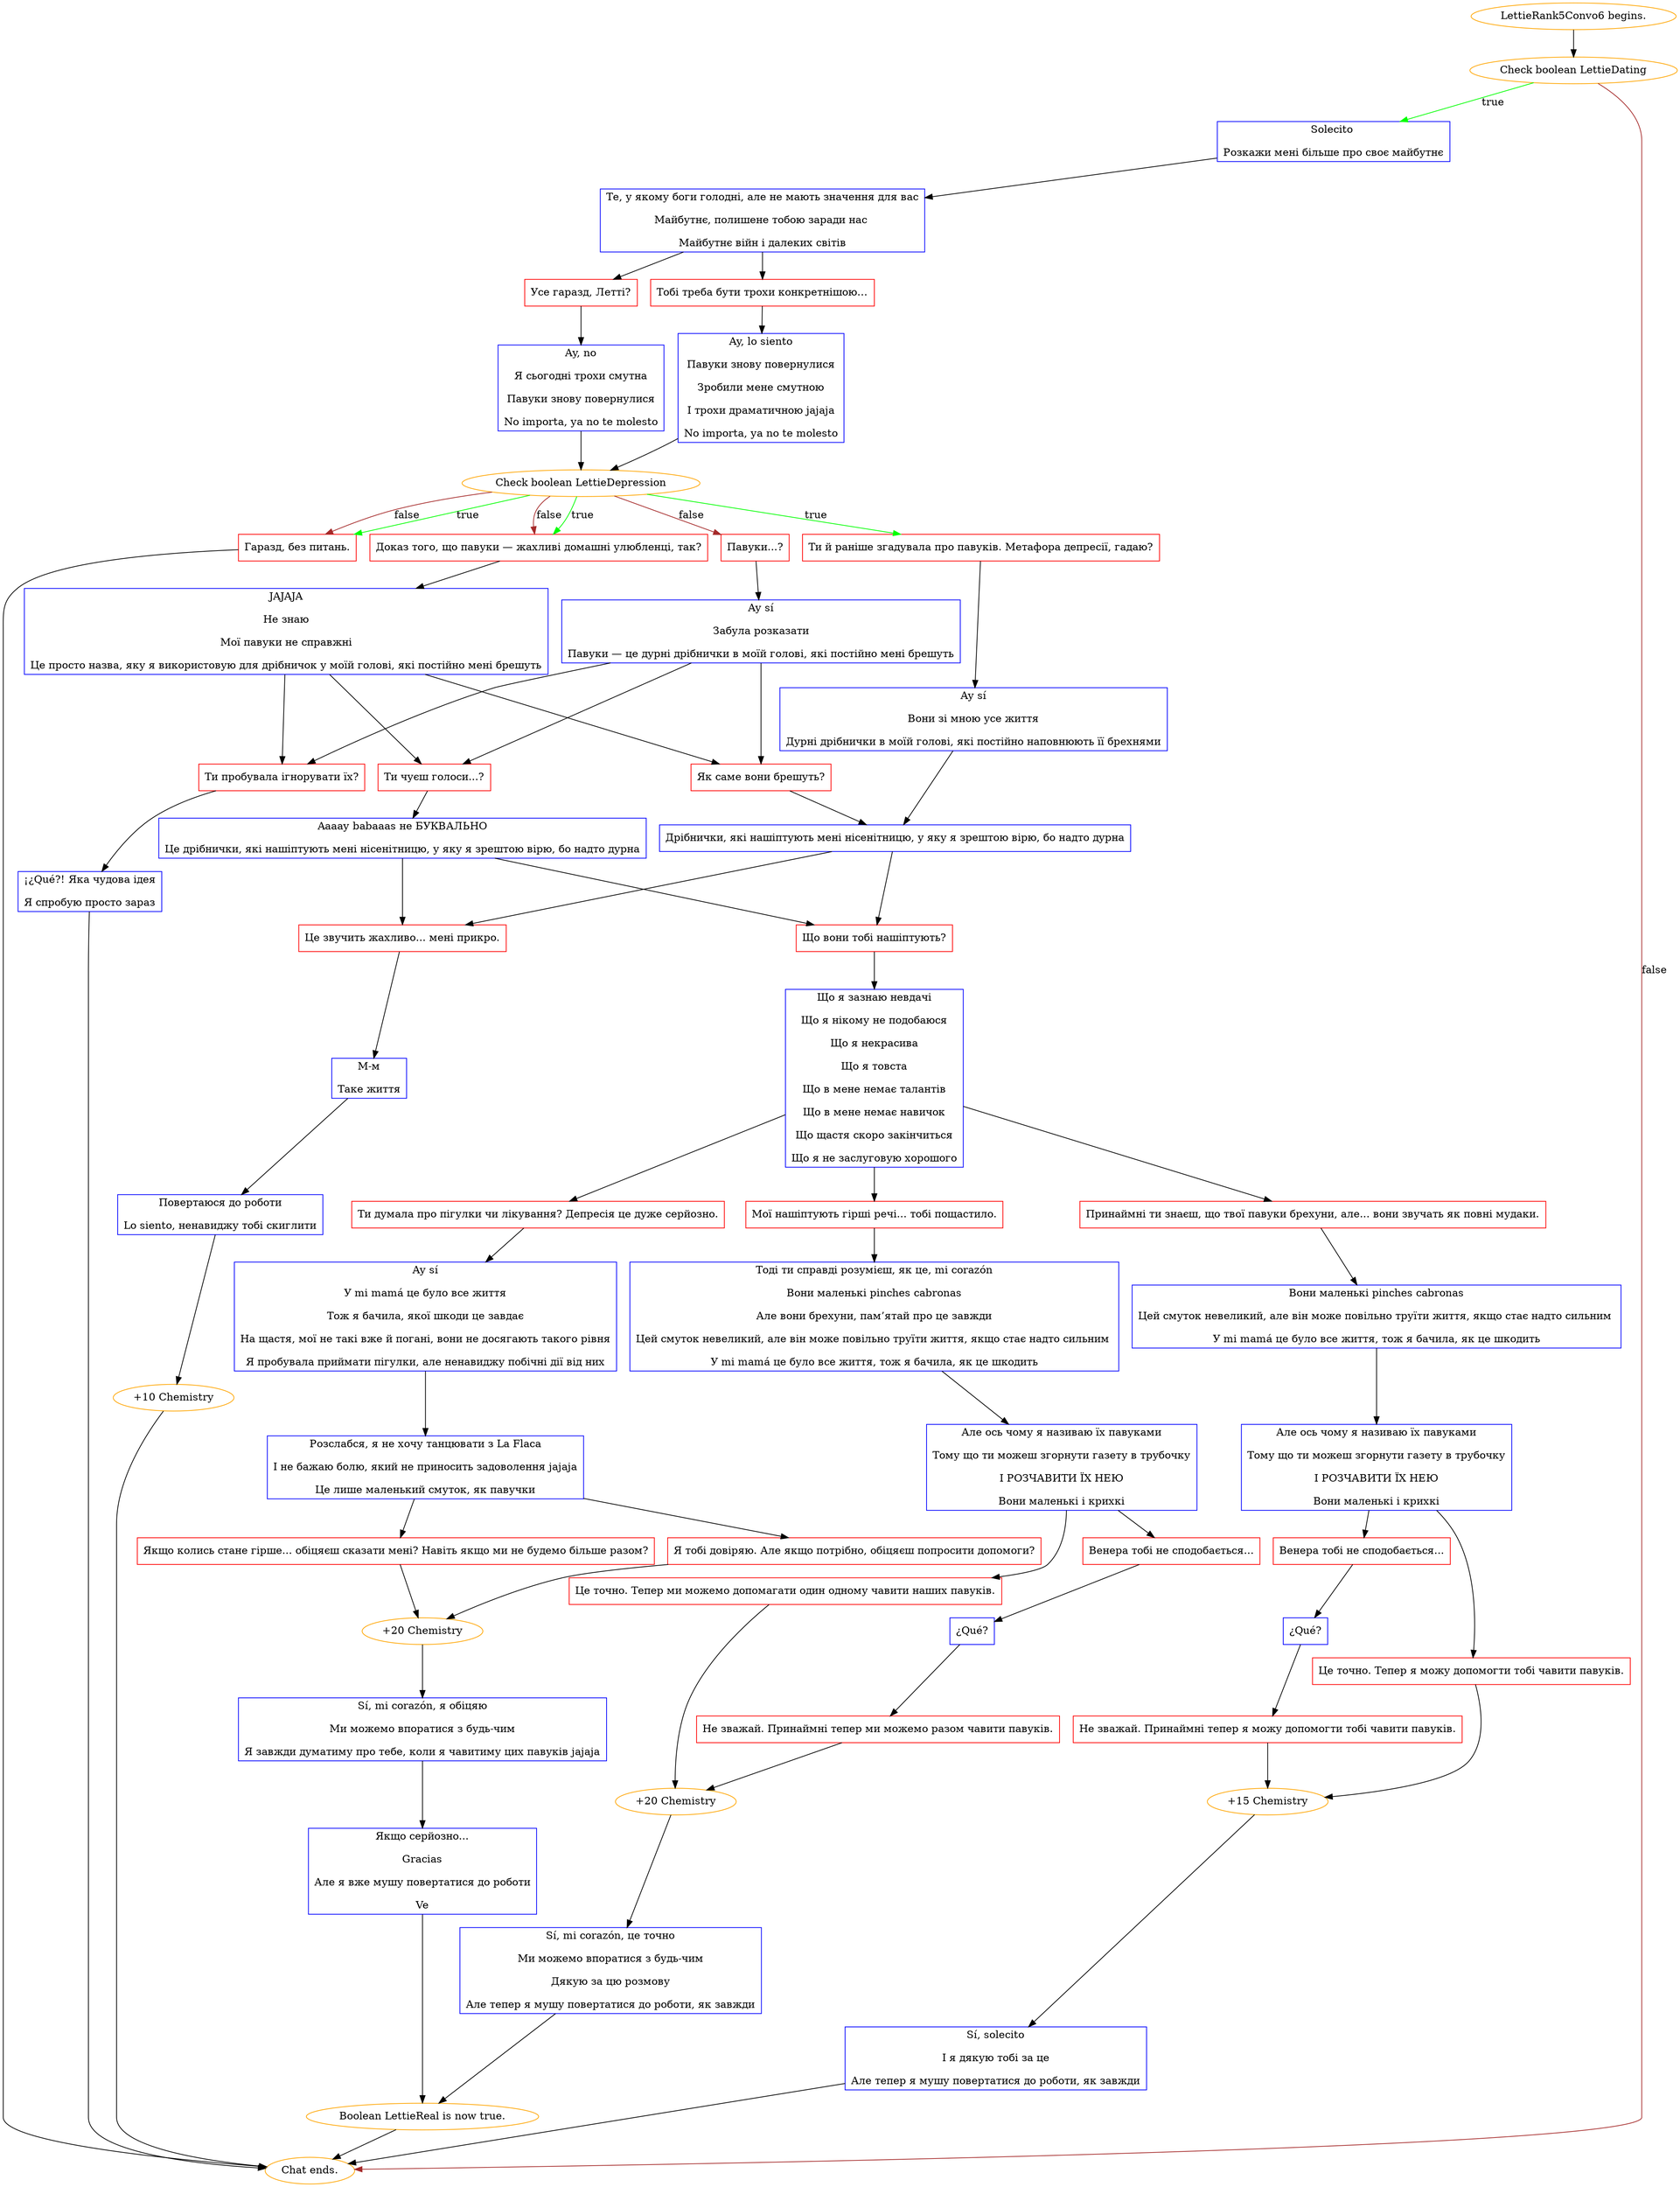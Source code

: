 digraph {
	"LettieRank5Convo6 begins." [color=orange];
		"LettieRank5Convo6 begins." -> j1229414268;
	j1229414268 [label="Check boolean LettieDating",color=orange];
		j1229414268 -> j3887765449 [label=true,color=green];
		j1229414268 -> "Chat ends." [label=false,color=brown];
	j3887765449 [label="Solecito 
Розкажи мені більше про своє майбутнє",shape=box,color=blue];
		j3887765449 -> j1792624542;
	"Chat ends." [color=orange];
	j1792624542 [label="Те, у якому боги голодні, але не мають значення для вас
Майбутнє, полишене тобою заради нас 
Майбутнє війн і далеких світів",shape=box,color=blue];
		j1792624542 -> j3002907990;
		j1792624542 -> j1222942378;
	j3002907990 [label="Усе гаразд, Летті?",shape=box,color=red];
		j3002907990 -> j3060486969;
	j1222942378 [label="Тобі треба бути трохи конкретнішою…",shape=box,color=red];
		j1222942378 -> j1026747851;
	j3060486969 [label="Ay, no
Я сьогодні трохи смутна
Павуки знову повернулися
No importa, ya no te molesto",shape=box,color=blue];
		j3060486969 -> j1027157091;
	j1026747851 [label="Ay, lo siento
Павуки знову повернулися
Зробили мене смутною
І трохи драматичною jajaja
No importa, ya no te molesto",shape=box,color=blue];
		j1026747851 -> j1027157091;
	j1027157091 [label="Check boolean LettieDepression",color=orange];
		j1027157091 -> j1466582672 [label=true,color=green];
		j1027157091 -> j3054741407 [label=true,color=green];
		j1027157091 -> j1660345143 [label=true,color=green];
		j1027157091 -> j2171365538 [label=false,color=brown];
		j1027157091 -> j3054741407 [label=false,color=brown];
		j1027157091 -> j1660345143 [label=false,color=brown];
	j1466582672 [label="Ти й раніше згадувала про павуків. Метафора депресії, гадаю?",shape=box,color=red];
		j1466582672 -> j830225732;
	j3054741407 [label="Доказ того, що павуки — жахливі домашні улюбленці, так?",shape=box,color=red];
		j3054741407 -> j820100623;
	j1660345143 [label="Гаразд, без питань.",shape=box,color=red];
		j1660345143 -> "Chat ends.";
	j2171365538 [label="Павуки...?",shape=box,color=red];
		j2171365538 -> j3914614031;
	j830225732 [label="Ay sí
Вони зі мною усе життя
Дурні дрібнички в моїй голові, які постійно наповнюють її брехнями",shape=box,color=blue];
		j830225732 -> j4162809325;
	j820100623 [label="JAJAJA
Не знаю
Мої павуки не справжні
Це просто назва, яку я використовую для дрібничок у моїй голові, які постійно мені брешуть",shape=box,color=blue];
		j820100623 -> j1322018796;
		j820100623 -> j162715448;
		j820100623 -> j3468262099;
	j3914614031 [label="Ay sí
Забула розказати
Павуки — це дурні дрібнички в моїй голові, які постійно мені брешуть",shape=box,color=blue];
		j3914614031 -> j1322018796;
		j3914614031 -> j162715448;
		j3914614031 -> j3468262099;
	j4162809325 [label="Дрібнички, які нашіптують мені нісенітницю, у яку я зрештою вірю, бо надто дурна",shape=box,color=blue];
		j4162809325 -> j1082654712;
		j4162809325 -> j1547636298;
	j1322018796 [label="Як саме вони брешуть?",shape=box,color=red];
		j1322018796 -> j4162809325;
	j162715448 [label="Ти чуєш голоси...?",shape=box,color=red];
		j162715448 -> j1859993275;
	j3468262099 [label="Ти пробувала ігнорувати їх?",shape=box,color=red];
		j3468262099 -> j2117403489;
	j1082654712 [label="Що вони тобі нашіптують?",shape=box,color=red];
		j1082654712 -> j825707712;
	j1547636298 [label="Це звучить жахливо... мені прикро.",shape=box,color=red];
		j1547636298 -> j2567568177;
	j1859993275 [label="Aaaay babaaas не БУКВАЛЬНО
Це дрібнички, які нашіптують мені нісенітницю, у яку я зрештою вірю, бо надто дурна",shape=box,color=blue];
		j1859993275 -> j1082654712;
		j1859993275 -> j1547636298;
	j2117403489 [label="¡¿Qué?! Яка чудова ідея
Я спробую просто зараз",shape=box,color=blue];
		j2117403489 -> "Chat ends.";
	j825707712 [label="Що я зазнаю невдачі
Що я нікому не подобаюся
Що я некрасива
Що я товста
Що в мене немає талантів
Що в мене немає навичок
Що щастя скоро закінчиться
Що я не заслуговую хорошого",shape=box,color=blue];
		j825707712 -> j1308852870;
		j825707712 -> j2312884053;
		j825707712 -> j2370448164;
	j2567568177 [label="М-м
Таке життя",shape=box,color=blue];
		j2567568177 -> j2440909808;
	j1308852870 [label="Принаймні ти знаєш, що твої павуки брехуни, але... вони звучать як повні мудаки.",shape=box,color=red];
		j1308852870 -> j1613846859;
	j2312884053 [label="Мої нашіптують гірші речі... тобі пощастило.",shape=box,color=red];
		j2312884053 -> j2346895773;
	j2370448164 [label="Ти думала про пігулки чи лікування? Депресія це дуже серйозно.",shape=box,color=red];
		j2370448164 -> j3529572954;
	j2440909808 [label="Повертаюся до роботи
Lo siento, ненавиджу тобі скиглити",shape=box,color=blue];
		j2440909808 -> j1933300832;
	j1613846859 [label="Вони маленькі pinches cabronas
Цей смуток невеликий, але він може повільно труїти життя, якщо стає надто сильним 
У mi mamá це було все життя, тож я бачила, як це шкодить",shape=box,color=blue];
		j1613846859 -> j1061690778;
	j2346895773 [label="Тоді ти справді розумієш, як це, mi corazón
Вони маленькі pinches cabronas
Але вони брехуни, пам’ятай про це завжди
Цей смуток невеликий, але він може повільно труїти життя, якщо стає надто сильним 
У mi mamá це було все життя, тож я бачила, як це шкодить",shape=box,color=blue];
		j2346895773 -> j3805517684;
	j3529572954 [label="Ay sí
У mi mamá це було все життя
Тож я бачила, якої шкоди це завдає
На щастя, мої не такі вже й погані, вони не досягають такого рівня
Я пробувала приймати пігулки, але ненавиджу побічні дії від них",shape=box,color=blue];
		j3529572954 -> j3118172969;
	j1933300832 [label="+10 Chemistry",color=orange];
		j1933300832 -> "Chat ends.";
	j1061690778 [label="Але ось чому я називаю їх павуками
Тому що ти можеш згорнути газету в трубочку
І РОЗЧАВИТИ ЇХ НЕЮ
Вони маленькі і крихкі",shape=box,color=blue];
		j1061690778 -> j1964341434;
		j1061690778 -> j2645251982;
	j3805517684 [label="Але ось чому я називаю їх павуками
Тому що ти можеш згорнути газету в трубочку
І РОЗЧАВИТИ ЇХ НЕЮ
Вони маленькі і крихкі",shape=box,color=blue];
		j3805517684 -> j3873855237;
		j3805517684 -> j2734935978;
	j3118172969 [label="Розслабся, я не хочу танцювати з La Flaca
І не бажаю болю, який не приносить задоволення jajaja
Це лише маленький смуток, як павучки",shape=box,color=blue];
		j3118172969 -> j3886570229;
		j3118172969 -> j1751366561;
	j1964341434 [label="Венера тобі не сподобається...",shape=box,color=red];
		j1964341434 -> j4059823359;
	j2645251982 [label="Це точно. Тепер я можу допомогти тобі чавити павуків.",shape=box,color=red];
		j2645251982 -> j2774970533;
	j3873855237 [label="Венера тобі не сподобається...",shape=box,color=red];
		j3873855237 -> j697090505;
	j2734935978 [label="Це точно. Тепер ми можемо допомагати один одному чавити наших павуків.",shape=box,color=red];
		j2734935978 -> j4294911826;
	j3886570229 [label="Я тобі довіряю. Але якщо потрібно, обіцяєш попросити допомоги?",shape=box,color=red];
		j3886570229 -> j1615811934;
	j1751366561 [label="Якщо колись стане гірше... обіцяєш сказати мені? Навіть якщо ми не будемо більше разом?",shape=box,color=red];
		j1751366561 -> j1615811934;
	j4059823359 [label="¿Qué?",shape=box,color=blue];
		j4059823359 -> j3151458497;
	j2774970533 [label="+15 Chemistry",color=orange];
		j2774970533 -> j2569304342;
	j697090505 [label="¿Qué?",shape=box,color=blue];
		j697090505 -> j2089558662;
	j4294911826 [label="+20 Chemistry",color=orange];
		j4294911826 -> j3439036433;
	j1615811934 [label="+20 Chemistry",color=orange];
		j1615811934 -> j288641588;
	j3151458497 [label="Не зважай. Принаймні тепер я можу допомогти тобі чавити павуків.",shape=box,color=red];
		j3151458497 -> j2774970533;
	j2569304342 [label="Sí, solecito
І я дякую тобі за це
Але тепер я мушу повертатися до роботи, як завжди",shape=box,color=blue];
		j2569304342 -> "Chat ends.";
	j2089558662 [label="Не зважай. Принаймні тепер ми можемо разом чавити павуків.",shape=box,color=red];
		j2089558662 -> j4294911826;
	j3439036433 [label="Sí, mi corazón, це точно
Ми можемо впоратися з будь-чим
Дякую за цю розмову
Але тепер я мушу повертатися до роботи, як завжди",shape=box,color=blue];
		j3439036433 -> j1472871842;
	j288641588 [label="Sí, mi corazón, я обіцяю
Ми можемо впоратися з будь-чим
Я завжди думатиму про тебе, коли я чавитиму цих павуків jajaja",shape=box,color=blue];
		j288641588 -> j2087469187;
	j1472871842 [label="Boolean LettieReal is now true.",color=orange];
		j1472871842 -> "Chat ends.";
	j2087469187 [label="Якщо серйозно...
Gracias
Але я вже мушу повертатися до роботи
Ve",shape=box,color=blue];
		j2087469187 -> j1472871842;
}